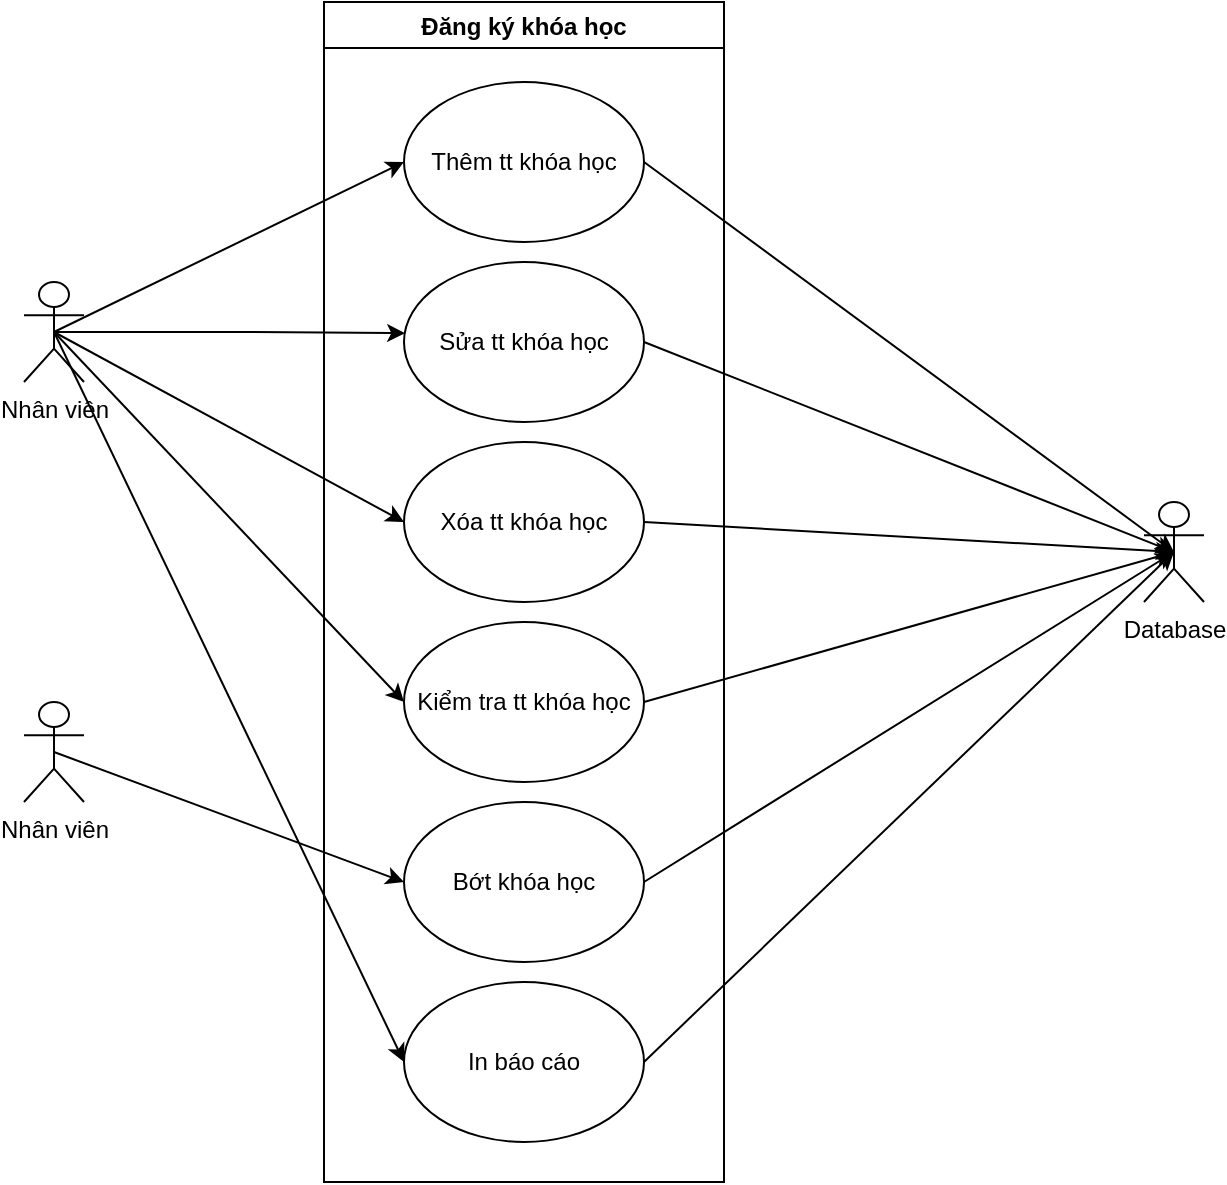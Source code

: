 <mxfile version="14.6.13" type="device" pages="3"><diagram id="QMxOa-MN18-8xoxZxbnY" name="Page-1"><mxGraphModel dx="1463" dy="834" grid="1" gridSize="10" guides="1" tooltips="1" connect="1" arrows="1" fold="1" page="1" pageScale="1" pageWidth="850" pageHeight="1100" math="0" shadow="0"><root><mxCell id="0"/><mxCell id="1" parent="0"/><mxCell id="bQoWSLmWLHoz7k6TRkHV-27" value="Đăng ký khóa học" style="swimlane;" vertex="1" parent="1"><mxGeometry x="280" y="50" width="200" height="590" as="geometry"/></mxCell><mxCell id="bQoWSLmWLHoz7k6TRkHV-32" value="Thêm tt khóa học" style="ellipse;whiteSpace=wrap;html=1;" vertex="1" parent="bQoWSLmWLHoz7k6TRkHV-27"><mxGeometry x="40" y="40" width="120" height="80" as="geometry"/></mxCell><mxCell id="bQoWSLmWLHoz7k6TRkHV-35" value="Sửa tt khóa học" style="ellipse;whiteSpace=wrap;html=1;" vertex="1" parent="bQoWSLmWLHoz7k6TRkHV-27"><mxGeometry x="40" y="130" width="120" height="80" as="geometry"/></mxCell><mxCell id="bQoWSLmWLHoz7k6TRkHV-36" value="Xóa tt khóa học" style="ellipse;whiteSpace=wrap;html=1;" vertex="1" parent="bQoWSLmWLHoz7k6TRkHV-27"><mxGeometry x="40" y="220" width="120" height="80" as="geometry"/></mxCell><mxCell id="bQoWSLmWLHoz7k6TRkHV-37" value="Bớt khóa học" style="ellipse;whiteSpace=wrap;html=1;" vertex="1" parent="bQoWSLmWLHoz7k6TRkHV-27"><mxGeometry x="40" y="400" width="120" height="80" as="geometry"/></mxCell><mxCell id="bQoWSLmWLHoz7k6TRkHV-38" value="Kiểm tra tt khóa học" style="ellipse;whiteSpace=wrap;html=1;" vertex="1" parent="bQoWSLmWLHoz7k6TRkHV-27"><mxGeometry x="40" y="310" width="120" height="80" as="geometry"/></mxCell><mxCell id="bQoWSLmWLHoz7k6TRkHV-47" value="In báo cáo" style="ellipse;whiteSpace=wrap;html=1;" vertex="1" parent="bQoWSLmWLHoz7k6TRkHV-27"><mxGeometry x="40" y="490" width="120" height="80" as="geometry"/></mxCell><mxCell id="bQoWSLmWLHoz7k6TRkHV-54" style="edgeStyle=orthogonalEdgeStyle;rounded=0;orthogonalLoop=1;jettySize=auto;html=1;exitX=0.5;exitY=0.5;exitDx=0;exitDy=0;exitPerimeter=0;entryX=0.005;entryY=0.445;entryDx=0;entryDy=0;entryPerimeter=0;" edge="1" parent="1" source="bQoWSLmWLHoz7k6TRkHV-48" target="bQoWSLmWLHoz7k6TRkHV-35"><mxGeometry relative="1" as="geometry"/></mxCell><mxCell id="bQoWSLmWLHoz7k6TRkHV-55" style="rounded=0;orthogonalLoop=1;jettySize=auto;html=1;exitX=0.5;exitY=0.5;exitDx=0;exitDy=0;exitPerimeter=0;entryX=0;entryY=0.5;entryDx=0;entryDy=0;" edge="1" parent="1" source="bQoWSLmWLHoz7k6TRkHV-48" target="bQoWSLmWLHoz7k6TRkHV-36"><mxGeometry relative="1" as="geometry"/></mxCell><mxCell id="bQoWSLmWLHoz7k6TRkHV-57" style="edgeStyle=none;rounded=0;orthogonalLoop=1;jettySize=auto;html=1;exitX=0.5;exitY=0.5;exitDx=0;exitDy=0;exitPerimeter=0;entryX=0;entryY=0.5;entryDx=0;entryDy=0;" edge="1" parent="1" source="bQoWSLmWLHoz7k6TRkHV-48" target="bQoWSLmWLHoz7k6TRkHV-38"><mxGeometry relative="1" as="geometry"/></mxCell><mxCell id="bQoWSLmWLHoz7k6TRkHV-59" style="edgeStyle=none;rounded=0;orthogonalLoop=1;jettySize=auto;html=1;exitX=0.5;exitY=0.5;exitDx=0;exitDy=0;exitPerimeter=0;entryX=0;entryY=0.5;entryDx=0;entryDy=0;" edge="1" parent="1" source="bQoWSLmWLHoz7k6TRkHV-48" target="bQoWSLmWLHoz7k6TRkHV-47"><mxGeometry relative="1" as="geometry"/></mxCell><mxCell id="bQoWSLmWLHoz7k6TRkHV-48" value="Nhân viên" style="shape=umlActor;verticalLabelPosition=bottom;verticalAlign=top;html=1;outlineConnect=0;" vertex="1" parent="1"><mxGeometry x="130" y="190" width="30" height="50" as="geometry"/></mxCell><mxCell id="bQoWSLmWLHoz7k6TRkHV-56" style="edgeStyle=none;rounded=0;orthogonalLoop=1;jettySize=auto;html=1;exitX=0.5;exitY=0.5;exitDx=0;exitDy=0;exitPerimeter=0;entryX=0;entryY=0.5;entryDx=0;entryDy=0;" edge="1" parent="1" source="bQoWSLmWLHoz7k6TRkHV-49" target="bQoWSLmWLHoz7k6TRkHV-37"><mxGeometry relative="1" as="geometry"/></mxCell><mxCell id="bQoWSLmWLHoz7k6TRkHV-49" value="Nhân viên" style="shape=umlActor;verticalLabelPosition=bottom;verticalAlign=top;html=1;outlineConnect=0;" vertex="1" parent="1"><mxGeometry x="130" y="400" width="30" height="50" as="geometry"/></mxCell><mxCell id="bQoWSLmWLHoz7k6TRkHV-53" value="" style="endArrow=classic;html=1;exitX=0.5;exitY=0.5;exitDx=0;exitDy=0;exitPerimeter=0;entryX=0;entryY=0.5;entryDx=0;entryDy=0;" edge="1" parent="1" source="bQoWSLmWLHoz7k6TRkHV-48" target="bQoWSLmWLHoz7k6TRkHV-32"><mxGeometry width="50" height="50" relative="1" as="geometry"><mxPoint x="310" y="240" as="sourcePoint"/><mxPoint x="360" y="190" as="targetPoint"/></mxGeometry></mxCell><mxCell id="bQoWSLmWLHoz7k6TRkHV-60" value="Database" style="shape=umlActor;verticalLabelPosition=bottom;verticalAlign=top;html=1;outlineConnect=0;" vertex="1" parent="1"><mxGeometry x="690" y="300" width="30" height="50" as="geometry"/></mxCell><mxCell id="bQoWSLmWLHoz7k6TRkHV-61" style="edgeStyle=none;rounded=0;orthogonalLoop=1;jettySize=auto;html=1;exitX=1;exitY=0.5;exitDx=0;exitDy=0;entryX=0.5;entryY=0.5;entryDx=0;entryDy=0;entryPerimeter=0;" edge="1" parent="1" source="bQoWSLmWLHoz7k6TRkHV-32" target="bQoWSLmWLHoz7k6TRkHV-60"><mxGeometry relative="1" as="geometry"/></mxCell><mxCell id="bQoWSLmWLHoz7k6TRkHV-62" style="edgeStyle=none;rounded=0;orthogonalLoop=1;jettySize=auto;html=1;exitX=1;exitY=0.5;exitDx=0;exitDy=0;entryX=0.5;entryY=0.5;entryDx=0;entryDy=0;entryPerimeter=0;" edge="1" parent="1" source="bQoWSLmWLHoz7k6TRkHV-35" target="bQoWSLmWLHoz7k6TRkHV-60"><mxGeometry relative="1" as="geometry"/></mxCell><mxCell id="bQoWSLmWLHoz7k6TRkHV-63" style="edgeStyle=none;rounded=0;orthogonalLoop=1;jettySize=auto;html=1;exitX=1;exitY=0.5;exitDx=0;exitDy=0;entryX=0.5;entryY=0.5;entryDx=0;entryDy=0;entryPerimeter=0;" edge="1" parent="1" source="bQoWSLmWLHoz7k6TRkHV-36" target="bQoWSLmWLHoz7k6TRkHV-60"><mxGeometry relative="1" as="geometry"/></mxCell><mxCell id="bQoWSLmWLHoz7k6TRkHV-64" style="edgeStyle=none;rounded=0;orthogonalLoop=1;jettySize=auto;html=1;exitX=1;exitY=0.5;exitDx=0;exitDy=0;entryX=0.5;entryY=0.5;entryDx=0;entryDy=0;entryPerimeter=0;" edge="1" parent="1" source="bQoWSLmWLHoz7k6TRkHV-38" target="bQoWSLmWLHoz7k6TRkHV-60"><mxGeometry relative="1" as="geometry"/></mxCell><mxCell id="bQoWSLmWLHoz7k6TRkHV-66" style="edgeStyle=none;rounded=0;orthogonalLoop=1;jettySize=auto;html=1;exitX=1;exitY=0.5;exitDx=0;exitDy=0;entryX=0.5;entryY=0.5;entryDx=0;entryDy=0;entryPerimeter=0;" edge="1" parent="1" source="bQoWSLmWLHoz7k6TRkHV-37" target="bQoWSLmWLHoz7k6TRkHV-60"><mxGeometry relative="1" as="geometry"/></mxCell><mxCell id="bQoWSLmWLHoz7k6TRkHV-67" style="edgeStyle=none;rounded=0;orthogonalLoop=1;jettySize=auto;html=1;exitX=1;exitY=0.5;exitDx=0;exitDy=0;entryX=0.5;entryY=0.5;entryDx=0;entryDy=0;entryPerimeter=0;" edge="1" parent="1" source="bQoWSLmWLHoz7k6TRkHV-47" target="bQoWSLmWLHoz7k6TRkHV-60"><mxGeometry relative="1" as="geometry"><mxPoint x="690" y="330" as="targetPoint"/></mxGeometry></mxCell></root></mxGraphModel></diagram><diagram id="3gQMUmkPOHEibSbKVi5f" name="Page-2"><mxGraphModel dx="1707" dy="973" grid="1" gridSize="10" guides="1" tooltips="1" connect="1" arrows="1" fold="1" page="1" pageScale="1" pageWidth="850" pageHeight="1100" math="0" shadow="0"><root><mxCell id="8zFVoYCmKRIVtwdFsue4-0"/><mxCell id="8zFVoYCmKRIVtwdFsue4-1" parent="8zFVoYCmKRIVtwdFsue4-0"/><mxCell id="8zFVoYCmKRIVtwdFsue4-2" value="WEB" style="swimlane;" vertex="1" parent="8zFVoYCmKRIVtwdFsue4-1"><mxGeometry x="325" y="40" width="200" height="480" as="geometry"/></mxCell><mxCell id="8zFVoYCmKRIVtwdFsue4-4" value="cung cấp tt nhà" style="ellipse;whiteSpace=wrap;html=1;" vertex="1" parent="8zFVoYCmKRIVtwdFsue4-2"><mxGeometry x="40" y="140" width="120" height="80" as="geometry"/></mxCell><mxCell id="OifHFdCG8yYouObOISbA-0" value="Mua nhà" style="ellipse;whiteSpace=wrap;html=1;" vertex="1" parent="8zFVoYCmKRIVtwdFsue4-2"><mxGeometry x="40" y="40" width="120" height="80" as="geometry"/></mxCell><mxCell id="8zFVoYCmKRIVtwdFsue4-3" value="Tìm kiếm tt nhà" style="ellipse;whiteSpace=wrap;html=1;" vertex="1" parent="8zFVoYCmKRIVtwdFsue4-2"><mxGeometry x="40" y="250" width="120" height="80" as="geometry"/></mxCell><mxCell id="8zFVoYCmKRIVtwdFsue4-5" value="Đăng bán" style="ellipse;whiteSpace=wrap;html=1;" vertex="1" parent="8zFVoYCmKRIVtwdFsue4-2"><mxGeometry x="40" y="360" width="120" height="80" as="geometry"/></mxCell><mxCell id="8zFVoYCmKRIVtwdFsue4-12" style="edgeStyle=none;rounded=0;orthogonalLoop=1;jettySize=auto;html=1;exitX=0.5;exitY=0.5;exitDx=0;exitDy=0;exitPerimeter=0;entryX=0;entryY=0.5;entryDx=0;entryDy=0;" edge="1" parent="8zFVoYCmKRIVtwdFsue4-1" source="8zFVoYCmKRIVtwdFsue4-8" target="8zFVoYCmKRIVtwdFsue4-4"><mxGeometry relative="1" as="geometry"/></mxCell><mxCell id="8zFVoYCmKRIVtwdFsue4-8" value="Khách bán" style="shape=umlActor;verticalLabelPosition=bottom;verticalAlign=top;html=1;outlineConnect=0;" vertex="1" parent="8zFVoYCmKRIVtwdFsue4-1"><mxGeometry x="210" y="100" width="30" height="50" as="geometry"/></mxCell><mxCell id="8zFVoYCmKRIVtwdFsue4-14" style="edgeStyle=none;rounded=0;orthogonalLoop=1;jettySize=auto;html=1;exitX=0.5;exitY=0.5;exitDx=0;exitDy=0;exitPerimeter=0;entryX=0;entryY=0.5;entryDx=0;entryDy=0;" edge="1" parent="8zFVoYCmKRIVtwdFsue4-1" source="8zFVoYCmKRIVtwdFsue4-9" target="8zFVoYCmKRIVtwdFsue4-3"><mxGeometry relative="1" as="geometry"/></mxCell><mxCell id="8zFVoYCmKRIVtwdFsue4-15" style="edgeStyle=none;rounded=0;orthogonalLoop=1;jettySize=auto;html=1;exitX=0.5;exitY=0.5;exitDx=0;exitDy=0;exitPerimeter=0;entryX=0;entryY=0.5;entryDx=0;entryDy=0;" edge="1" parent="8zFVoYCmKRIVtwdFsue4-1" source="8zFVoYCmKRIVtwdFsue4-9" target="8zFVoYCmKRIVtwdFsue4-4"><mxGeometry relative="1" as="geometry"/></mxCell><mxCell id="OifHFdCG8yYouObOISbA-1" style="edgeStyle=none;rounded=0;orthogonalLoop=1;jettySize=auto;html=1;exitX=0.5;exitY=0.5;exitDx=0;exitDy=0;exitPerimeter=0;entryX=0;entryY=0.5;entryDx=0;entryDy=0;" edge="1" parent="8zFVoYCmKRIVtwdFsue4-1" source="8zFVoYCmKRIVtwdFsue4-9" target="OifHFdCG8yYouObOISbA-0"><mxGeometry relative="1" as="geometry"/></mxCell><mxCell id="8zFVoYCmKRIVtwdFsue4-9" value="Khách mua" style="shape=umlActor;verticalLabelPosition=bottom;verticalAlign=top;html=1;outlineConnect=0;" vertex="1" parent="8zFVoYCmKRIVtwdFsue4-1"><mxGeometry x="210" y="260" width="30" height="50" as="geometry"/></mxCell><mxCell id="8zFVoYCmKRIVtwdFsue4-13" style="edgeStyle=none;rounded=0;orthogonalLoop=1;jettySize=auto;html=1;exitX=0.5;exitY=0.5;exitDx=0;exitDy=0;exitPerimeter=0;entryX=0;entryY=0.5;entryDx=0;entryDy=0;" edge="1" parent="8zFVoYCmKRIVtwdFsue4-1" source="8zFVoYCmKRIVtwdFsue4-10" target="8zFVoYCmKRIVtwdFsue4-5"><mxGeometry relative="1" as="geometry"/></mxCell><mxCell id="8zFVoYCmKRIVtwdFsue4-10" value="Công ty" style="shape=umlActor;verticalLabelPosition=bottom;verticalAlign=top;html=1;outlineConnect=0;" vertex="1" parent="8zFVoYCmKRIVtwdFsue4-1"><mxGeometry x="210" y="415" width="30" height="50" as="geometry"/></mxCell><mxCell id="8zFVoYCmKRIVtwdFsue4-11" value="Database" style="shape=umlActor;verticalLabelPosition=bottom;verticalAlign=top;html=1;outlineConnect=0;" vertex="1" parent="8zFVoYCmKRIVtwdFsue4-1"><mxGeometry x="680" y="220" width="30" height="50" as="geometry"/></mxCell><mxCell id="8zFVoYCmKRIVtwdFsue4-18" style="edgeStyle=none;rounded=0;orthogonalLoop=1;jettySize=auto;html=1;exitX=1;exitY=0.5;exitDx=0;exitDy=0;entryX=0.5;entryY=0.5;entryDx=0;entryDy=0;entryPerimeter=0;" edge="1" parent="8zFVoYCmKRIVtwdFsue4-1" source="8zFVoYCmKRIVtwdFsue4-4" target="8zFVoYCmKRIVtwdFsue4-11"><mxGeometry relative="1" as="geometry"/></mxCell><mxCell id="8zFVoYCmKRIVtwdFsue4-19" style="edgeStyle=none;rounded=0;orthogonalLoop=1;jettySize=auto;html=1;exitX=1;exitY=0.5;exitDx=0;exitDy=0;entryX=0.5;entryY=0.5;entryDx=0;entryDy=0;entryPerimeter=0;" edge="1" parent="8zFVoYCmKRIVtwdFsue4-1" source="8zFVoYCmKRIVtwdFsue4-3" target="8zFVoYCmKRIVtwdFsue4-11"><mxGeometry relative="1" as="geometry"/></mxCell><mxCell id="8zFVoYCmKRIVtwdFsue4-20" style="edgeStyle=none;rounded=0;orthogonalLoop=1;jettySize=auto;html=1;exitX=1;exitY=0.5;exitDx=0;exitDy=0;entryX=0.5;entryY=0.5;entryDx=0;entryDy=0;entryPerimeter=0;" edge="1" parent="8zFVoYCmKRIVtwdFsue4-1" source="8zFVoYCmKRIVtwdFsue4-5" target="8zFVoYCmKRIVtwdFsue4-11"><mxGeometry relative="1" as="geometry"/></mxCell><mxCell id="OifHFdCG8yYouObOISbA-5" style="edgeStyle=none;rounded=0;orthogonalLoop=1;jettySize=auto;html=1;exitX=1;exitY=0.5;exitDx=0;exitDy=0;entryX=0.5;entryY=0.5;entryDx=0;entryDy=0;entryPerimeter=0;" edge="1" parent="8zFVoYCmKRIVtwdFsue4-1" source="OifHFdCG8yYouObOISbA-0" target="8zFVoYCmKRIVtwdFsue4-11"><mxGeometry relative="1" as="geometry"/></mxCell></root></mxGraphModel></diagram><diagram id="vzvePo1lWDwaQQMCgoMZ" name="Page-3"><mxGraphModel dx="1205" dy="687" grid="1" gridSize="10" guides="1" tooltips="1" connect="1" arrows="1" fold="1" page="1" pageScale="1" pageWidth="850" pageHeight="1100" math="0" shadow="0"><root><mxCell id="h7y-fwtaNdeokp9xUOe4-0"/><mxCell id="h7y-fwtaNdeokp9xUOe4-1" parent="h7y-fwtaNdeokp9xUOe4-0"/><mxCell id="yD4Ep_KvvZK78DK6xas1-5" value="KH" style="shape=umlActor;verticalLabelPosition=bottom;verticalAlign=top;html=1;outlineConnect=0;labelBackgroundColor=none;fontColor=none;fillColor=none;" vertex="1" parent="h7y-fwtaNdeokp9xUOe4-1"><mxGeometry x="100" y="300" width="30" height="60" as="geometry"/></mxCell><mxCell id="yD4Ep_KvvZK78DK6xas1-6" value="cửa hàng" style="shape=umlActor;verticalLabelPosition=bottom;verticalAlign=top;html=1;outlineConnect=0;labelBackgroundColor=none;fontColor=none;fillColor=none;" vertex="1" parent="h7y-fwtaNdeokp9xUOe4-1"><mxGeometry x="110" y="580" width="30" height="60" as="geometry"/></mxCell><mxCell id="yD4Ep_KvvZK78DK6xas1-7" value="Thẻ KH" style="ellipse;whiteSpace=wrap;html=1;labelBackgroundColor=none;fontColor=none;fillColor=none;" vertex="1" parent="h7y-fwtaNdeokp9xUOe4-1"><mxGeometry x="320" y="220" width="120" height="60" as="geometry"/></mxCell><mxCell id="yD4Ep_KvvZK78DK6xas1-8" value="" style="endArrow=classic;html=1;fontColor=none;exitX=0.5;exitY=0.5;exitDx=0;exitDy=0;exitPerimeter=0;entryX=0;entryY=0.5;entryDx=0;entryDy=0;" edge="1" parent="h7y-fwtaNdeokp9xUOe4-1" source="yD4Ep_KvvZK78DK6xas1-5" target="yD4Ep_KvvZK78DK6xas1-7"><mxGeometry width="50" height="50" relative="1" as="geometry"><mxPoint x="400" y="330" as="sourcePoint"/><mxPoint x="450" y="280" as="targetPoint"/></mxGeometry></mxCell><mxCell id="yD4Ep_KvvZK78DK6xas1-9" value="mượn, trả đĩa" style="ellipse;whiteSpace=wrap;html=1;labelBackgroundColor=none;fontColor=none;fillColor=none;" vertex="1" parent="h7y-fwtaNdeokp9xUOe4-1"><mxGeometry x="320" y="285" width="120" height="60" as="geometry"/></mxCell><mxCell id="yD4Ep_KvvZK78DK6xas1-10" value="" style="endArrow=classic;html=1;fontColor=none;exitX=0.5;exitY=0.5;exitDx=0;exitDy=0;exitPerimeter=0;entryX=0;entryY=0.5;entryDx=0;entryDy=0;" edge="1" parent="h7y-fwtaNdeokp9xUOe4-1" source="yD4Ep_KvvZK78DK6xas1-5" target="yD4Ep_KvvZK78DK6xas1-9"><mxGeometry width="50" height="50" relative="1" as="geometry"><mxPoint x="400" y="330" as="sourcePoint"/><mxPoint x="450" y="280" as="targetPoint"/></mxGeometry></mxCell><mxCell id="yD4Ep_KvvZK78DK6xas1-11" value="ktra Thẻ" style="ellipse;whiteSpace=wrap;html=1;labelBackgroundColor=none;fontColor=none;fillColor=none;" vertex="1" parent="h7y-fwtaNdeokp9xUOe4-1"><mxGeometry x="320" y="420" width="120" height="60" as="geometry"/></mxCell><mxCell id="yD4Ep_KvvZK78DK6xas1-12" value="" style="endArrow=classic;html=1;fontColor=none;exitX=0.5;exitY=0.5;exitDx=0;exitDy=0;exitPerimeter=0;entryX=0;entryY=0.5;entryDx=0;entryDy=0;" edge="1" parent="h7y-fwtaNdeokp9xUOe4-1" source="yD4Ep_KvvZK78DK6xas1-6" target="yD4Ep_KvvZK78DK6xas1-11"><mxGeometry width="50" height="50" relative="1" as="geometry"><mxPoint x="400" y="350" as="sourcePoint"/><mxPoint x="450" y="300" as="targetPoint"/></mxGeometry></mxCell><mxCell id="yD4Ep_KvvZK78DK6xas1-13" value="database" style="shape=umlActor;verticalLabelPosition=bottom;verticalAlign=top;html=1;outlineConnect=0;labelBackgroundColor=none;fontColor=none;fillColor=none;" vertex="1" parent="h7y-fwtaNdeokp9xUOe4-1"><mxGeometry x="710" y="430" width="30" height="60" as="geometry"/></mxCell><mxCell id="yD4Ep_KvvZK78DK6xas1-14" value="" style="endArrow=classic;html=1;fontColor=none;exitX=1;exitY=0.5;exitDx=0;exitDy=0;entryX=0.5;entryY=0.5;entryDx=0;entryDy=0;entryPerimeter=0;" edge="1" parent="h7y-fwtaNdeokp9xUOe4-1" source="yD4Ep_KvvZK78DK6xas1-7" target="yD4Ep_KvvZK78DK6xas1-13"><mxGeometry width="50" height="50" relative="1" as="geometry"><mxPoint x="400" y="350" as="sourcePoint"/><mxPoint x="450" y="300" as="targetPoint"/></mxGeometry></mxCell><mxCell id="yD4Ep_KvvZK78DK6xas1-15" value="" style="endArrow=classic;html=1;fontColor=none;entryX=0.5;entryY=0.5;entryDx=0;entryDy=0;entryPerimeter=0;exitX=1;exitY=0.5;exitDx=0;exitDy=0;" edge="1" parent="h7y-fwtaNdeokp9xUOe4-1" source="yD4Ep_KvvZK78DK6xas1-11" target="yD4Ep_KvvZK78DK6xas1-13"><mxGeometry width="50" height="50" relative="1" as="geometry"><mxPoint x="440" y="330" as="sourcePoint"/><mxPoint x="450" y="300" as="targetPoint"/></mxGeometry></mxCell><mxCell id="yD4Ep_KvvZK78DK6xas1-16" value="" style="endArrow=classic;html=1;fontColor=none;exitX=1;exitY=0.5;exitDx=0;exitDy=0;entryX=0.5;entryY=0.5;entryDx=0;entryDy=0;entryPerimeter=0;" edge="1" parent="h7y-fwtaNdeokp9xUOe4-1" source="yD4Ep_KvvZK78DK6xas1-9" target="yD4Ep_KvvZK78DK6xas1-13"><mxGeometry width="50" height="50" relative="1" as="geometry"><mxPoint x="400" y="350" as="sourcePoint"/><mxPoint x="450" y="300" as="targetPoint"/></mxGeometry></mxCell><mxCell id="yD4Ep_KvvZK78DK6xas1-17" value="nộp phạt" style="ellipse;whiteSpace=wrap;html=1;labelBackgroundColor=none;fontColor=none;fillColor=none;" vertex="1" parent="h7y-fwtaNdeokp9xUOe4-1"><mxGeometry x="320" y="350" width="120" height="60" as="geometry"/></mxCell><mxCell id="yD4Ep_KvvZK78DK6xas1-18" value="" style="endArrow=classic;html=1;fontColor=none;exitX=0.5;exitY=0.5;exitDx=0;exitDy=0;exitPerimeter=0;entryX=0;entryY=0.5;entryDx=0;entryDy=0;" edge="1" parent="h7y-fwtaNdeokp9xUOe4-1" source="yD4Ep_KvvZK78DK6xas1-5" target="yD4Ep_KvvZK78DK6xas1-17"><mxGeometry width="50" height="50" relative="1" as="geometry"><mxPoint x="400" y="350" as="sourcePoint"/><mxPoint x="450" y="300" as="targetPoint"/></mxGeometry></mxCell><mxCell id="yD4Ep_KvvZK78DK6xas1-19" value="" style="endArrow=classic;html=1;fontColor=none;exitX=1;exitY=0.5;exitDx=0;exitDy=0;entryX=0.5;entryY=0.5;entryDx=0;entryDy=0;entryPerimeter=0;" edge="1" parent="h7y-fwtaNdeokp9xUOe4-1" source="yD4Ep_KvvZK78DK6xas1-17" target="yD4Ep_KvvZK78DK6xas1-13"><mxGeometry width="50" height="50" relative="1" as="geometry"><mxPoint x="400" y="350" as="sourcePoint"/><mxPoint x="450" y="300" as="targetPoint"/></mxGeometry></mxCell><mxCell id="yD4Ep_KvvZK78DK6xas1-20" value="phân loại" style="ellipse;whiteSpace=wrap;html=1;labelBackgroundColor=none;fontColor=none;fillColor=none;" vertex="1" parent="h7y-fwtaNdeokp9xUOe4-1"><mxGeometry x="320" y="490" width="120" height="60" as="geometry"/></mxCell><mxCell id="yD4Ep_KvvZK78DK6xas1-21" value="" style="endArrow=classic;html=1;fontColor=none;exitX=0.5;exitY=0.5;exitDx=0;exitDy=0;exitPerimeter=0;entryX=0;entryY=0.5;entryDx=0;entryDy=0;" edge="1" parent="h7y-fwtaNdeokp9xUOe4-1" source="yD4Ep_KvvZK78DK6xas1-6" target="yD4Ep_KvvZK78DK6xas1-20"><mxGeometry width="50" height="50" relative="1" as="geometry"><mxPoint x="400" y="520" as="sourcePoint"/><mxPoint x="450" y="470" as="targetPoint"/></mxGeometry></mxCell><mxCell id="yD4Ep_KvvZK78DK6xas1-22" value="lưu trữ TT" style="ellipse;whiteSpace=wrap;html=1;labelBackgroundColor=none;fontColor=none;fillColor=none;" vertex="1" parent="h7y-fwtaNdeokp9xUOe4-1"><mxGeometry x="320" y="700" width="120" height="60" as="geometry"/></mxCell><mxCell id="yD4Ep_KvvZK78DK6xas1-23" value="" style="endArrow=classic;html=1;fontColor=none;exitX=0.5;exitY=0.5;exitDx=0;exitDy=0;exitPerimeter=0;entryX=0;entryY=0.5;entryDx=0;entryDy=0;" edge="1" parent="h7y-fwtaNdeokp9xUOe4-1" source="yD4Ep_KvvZK78DK6xas1-6" target="yD4Ep_KvvZK78DK6xas1-22"><mxGeometry width="50" height="50" relative="1" as="geometry"><mxPoint x="400" y="520" as="sourcePoint"/><mxPoint x="450" y="470" as="targetPoint"/></mxGeometry></mxCell><mxCell id="yD4Ep_KvvZK78DK6xas1-24" value="" style="endArrow=classic;html=1;fontColor=none;exitX=1;exitY=0.5;exitDx=0;exitDy=0;entryX=0.5;entryY=0.5;entryDx=0;entryDy=0;entryPerimeter=0;" edge="1" parent="h7y-fwtaNdeokp9xUOe4-1" source="yD4Ep_KvvZK78DK6xas1-20" target="yD4Ep_KvvZK78DK6xas1-13"><mxGeometry width="50" height="50" relative="1" as="geometry"><mxPoint x="400" y="520" as="sourcePoint"/><mxPoint x="450" y="470" as="targetPoint"/></mxGeometry></mxCell><mxCell id="yD4Ep_KvvZK78DK6xas1-25" value="" style="endArrow=classic;html=1;fontColor=none;exitX=1;exitY=0.5;exitDx=0;exitDy=0;entryX=0.5;entryY=0.5;entryDx=0;entryDy=0;entryPerimeter=0;" edge="1" parent="h7y-fwtaNdeokp9xUOe4-1" source="yD4Ep_KvvZK78DK6xas1-22" target="yD4Ep_KvvZK78DK6xas1-13"><mxGeometry width="50" height="50" relative="1" as="geometry"><mxPoint x="400" y="430" as="sourcePoint"/><mxPoint x="450" y="380" as="targetPoint"/></mxGeometry></mxCell><mxCell id="yD4Ep_KvvZK78DK6xas1-26" value="in DS" style="ellipse;whiteSpace=wrap;html=1;labelBackgroundColor=none;fontColor=none;fillColor=none;" vertex="1" parent="h7y-fwtaNdeokp9xUOe4-1"><mxGeometry x="320" y="770" width="120" height="60" as="geometry"/></mxCell><mxCell id="yD4Ep_KvvZK78DK6xas1-27" value="" style="endArrow=classic;html=1;fontColor=none;exitX=0.5;exitY=0.5;exitDx=0;exitDy=0;exitPerimeter=0;entryX=0;entryY=0.5;entryDx=0;entryDy=0;" edge="1" parent="h7y-fwtaNdeokp9xUOe4-1" source="yD4Ep_KvvZK78DK6xas1-6" target="yD4Ep_KvvZK78DK6xas1-26"><mxGeometry width="50" height="50" relative="1" as="geometry"><mxPoint x="400" y="680" as="sourcePoint"/><mxPoint x="450" y="630" as="targetPoint"/></mxGeometry></mxCell><mxCell id="yD4Ep_KvvZK78DK6xas1-28" value="" style="endArrow=classic;html=1;fontColor=none;exitX=1;exitY=0.5;exitDx=0;exitDy=0;entryX=0.5;entryY=0.5;entryDx=0;entryDy=0;entryPerimeter=0;" edge="1" parent="h7y-fwtaNdeokp9xUOe4-1" source="yD4Ep_KvvZK78DK6xas1-26" target="yD4Ep_KvvZK78DK6xas1-13"><mxGeometry width="50" height="50" relative="1" as="geometry"><mxPoint x="400" y="680" as="sourcePoint"/><mxPoint x="450" y="630" as="targetPoint"/></mxGeometry></mxCell><mxCell id="yD4Ep_KvvZK78DK6xas1-29" value="" style="endArrow=classic;html=1;fontColor=none;exitX=0.5;exitY=0.5;exitDx=0;exitDy=0;exitPerimeter=0;entryX=0;entryY=0.5;entryDx=0;entryDy=0;" edge="1" parent="h7y-fwtaNdeokp9xUOe4-1" source="yD4Ep_KvvZK78DK6xas1-6" target="yD4Ep_KvvZK78DK6xas1-7"><mxGeometry width="50" height="50" relative="1" as="geometry"><mxPoint x="400" y="430" as="sourcePoint"/><mxPoint x="450" y="380" as="targetPoint"/></mxGeometry></mxCell><mxCell id="yD4Ep_KvvZK78DK6xas1-30" value="ktra Đĩa quá hạn" style="ellipse;whiteSpace=wrap;html=1;labelBackgroundColor=none;fontColor=none;fillColor=none;" vertex="1" parent="h7y-fwtaNdeokp9xUOe4-1"><mxGeometry x="320" y="630" width="120" height="60" as="geometry"/></mxCell><mxCell id="yD4Ep_KvvZK78DK6xas1-31" value="" style="endArrow=classic;html=1;fontColor=none;exitX=0.5;exitY=0.5;exitDx=0;exitDy=0;exitPerimeter=0;entryX=0;entryY=0.5;entryDx=0;entryDy=0;" edge="1" parent="h7y-fwtaNdeokp9xUOe4-1" source="yD4Ep_KvvZK78DK6xas1-6" target="yD4Ep_KvvZK78DK6xas1-30"><mxGeometry width="50" height="50" relative="1" as="geometry"><mxPoint x="400" y="520" as="sourcePoint"/><mxPoint x="450" y="470" as="targetPoint"/></mxGeometry></mxCell><mxCell id="yD4Ep_KvvZK78DK6xas1-32" value="" style="endArrow=classic;html=1;fontColor=none;exitX=1;exitY=0.5;exitDx=0;exitDy=0;entryX=0.5;entryY=0.5;entryDx=0;entryDy=0;entryPerimeter=0;" edge="1" parent="h7y-fwtaNdeokp9xUOe4-1" source="yD4Ep_KvvZK78DK6xas1-30" target="yD4Ep_KvvZK78DK6xas1-13"><mxGeometry width="50" height="50" relative="1" as="geometry"><mxPoint x="400" y="520" as="sourcePoint"/><mxPoint x="450" y="470" as="targetPoint"/></mxGeometry></mxCell><mxCell id="yD4Ep_KvvZK78DK6xas1-33" value="xóa đĩa bị hư" style="ellipse;whiteSpace=wrap;html=1;labelBackgroundColor=none;fontColor=none;fillColor=none;" vertex="1" parent="h7y-fwtaNdeokp9xUOe4-1"><mxGeometry x="320" y="560" width="120" height="60" as="geometry"/></mxCell><mxCell id="yD4Ep_KvvZK78DK6xas1-34" value="" style="endArrow=classic;html=1;fontColor=none;exitX=0.5;exitY=0.5;exitDx=0;exitDy=0;exitPerimeter=0;entryX=0;entryY=0.5;entryDx=0;entryDy=0;" edge="1" parent="h7y-fwtaNdeokp9xUOe4-1" source="yD4Ep_KvvZK78DK6xas1-6" target="yD4Ep_KvvZK78DK6xas1-33"><mxGeometry width="50" height="50" relative="1" as="geometry"><mxPoint x="400" y="600" as="sourcePoint"/><mxPoint x="450" y="550" as="targetPoint"/></mxGeometry></mxCell><mxCell id="yD4Ep_KvvZK78DK6xas1-35" value="" style="endArrow=classic;html=1;fontColor=none;exitX=1;exitY=0.5;exitDx=0;exitDy=0;entryX=0.5;entryY=0.5;entryDx=0;entryDy=0;entryPerimeter=0;" edge="1" parent="h7y-fwtaNdeokp9xUOe4-1" source="yD4Ep_KvvZK78DK6xas1-33" target="yD4Ep_KvvZK78DK6xas1-13"><mxGeometry width="50" height="50" relative="1" as="geometry"><mxPoint x="400" y="600" as="sourcePoint"/><mxPoint x="450" y="550" as="targetPoint"/></mxGeometry></mxCell><mxCell id="yD4Ep_KvvZK78DK6xas1-36" value="Cửa hàng" style="swimlane;" vertex="1" parent="h7y-fwtaNdeokp9xUOe4-1"><mxGeometry x="280" y="170" width="200" height="670" as="geometry"/></mxCell></root></mxGraphModel></diagram></mxfile>